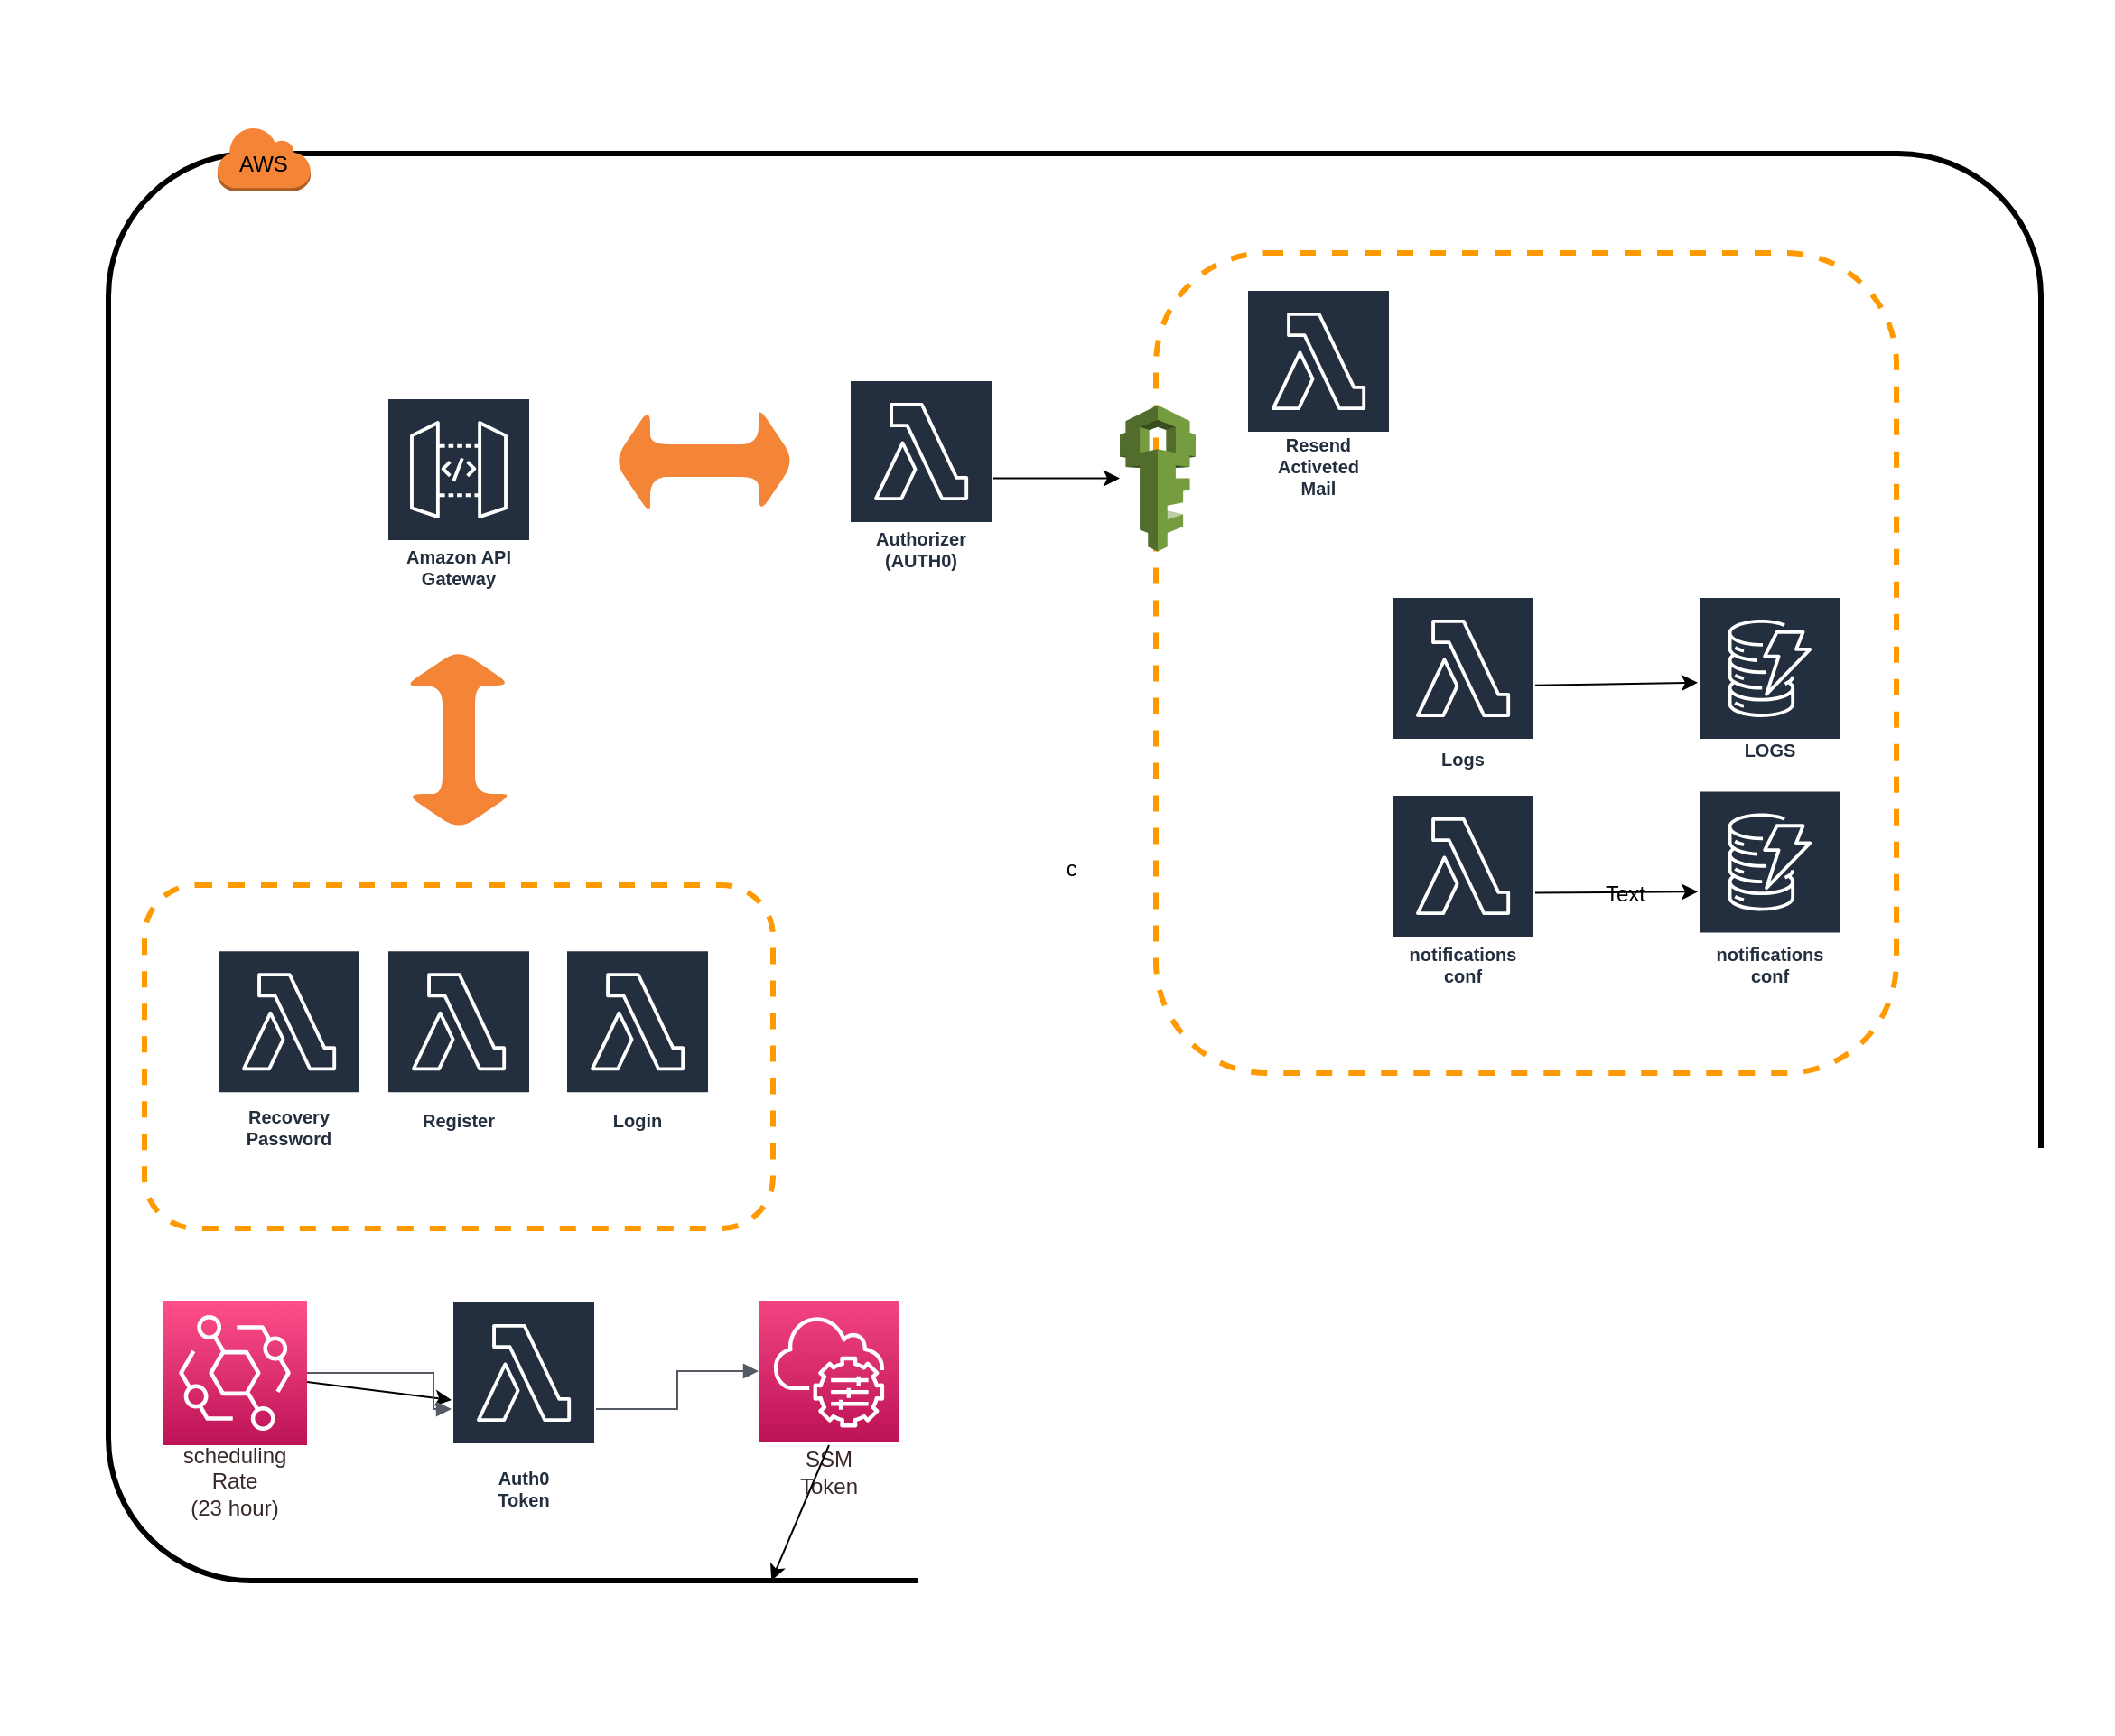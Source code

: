 <mxfile>
    <diagram id="vMHaOl1UGQJHdvuwLtIS" name="Página-1">
        <mxGraphModel dx="1585" dy="1705" grid="1" gridSize="10" guides="1" tooltips="1" connect="1" arrows="1" fold="1" page="1" pageScale="1" pageWidth="827" pageHeight="1169" math="0" shadow="0">
            <root>
                <mxCell id="0"/>
                <mxCell id="1" parent="0"/>
                <mxCell id="29" value="" style="rounded=0;whiteSpace=wrap;html=1;dashed=1;strokeColor=none;strokeWidth=3;fillColor=#FFFFFF;" parent="1" vertex="1">
                    <mxGeometry x="10" y="-80" width="1170" height="960" as="geometry"/>
                </mxCell>
                <mxCell id="5" value="c " style="rounded=1;arcSize=10;dashed=0;fillColor=none;gradientColor=none;strokeWidth=3;strokeColor=#000000;" parent="1" vertex="1">
                    <mxGeometry x="70" y="5" width="1070" height="790" as="geometry"/>
                </mxCell>
                <mxCell id="10" value="" style="group" parent="1" vertex="1" connectable="0">
                    <mxGeometry x="126" y="-10" width="60" height="36" as="geometry"/>
                </mxCell>
                <mxCell id="6" value="" style="dashed=0;html=1;shape=mxgraph.aws3.virtual_private_cloud;fillColor=#F58536;gradientColor=none;dashed=0;" parent="10" vertex="1">
                    <mxGeometry x="4" width="52" height="36" as="geometry"/>
                </mxCell>
                <mxCell id="9" value="" style="rounded=1;whiteSpace=wrap;html=1;fillColor=#F58536;strokeColor=none;" parent="10" vertex="1">
                    <mxGeometry x="9.5" y="16" width="41" height="14" as="geometry"/>
                </mxCell>
                <mxCell id="8" value="AWS" style="text;html=1;strokeColor=none;fillColor=none;align=center;verticalAlign=middle;whiteSpace=wrap;rounded=0;" parent="10" vertex="1">
                    <mxGeometry y="6" width="60" height="30" as="geometry"/>
                </mxCell>
                <mxCell id="12" value="Amazon API Gateway" style="sketch=0;outlineConnect=0;fontColor=#232F3E;gradientColor=none;strokeColor=#ffffff;fillColor=#232F3E;dashed=0;verticalLabelPosition=middle;verticalAlign=bottom;align=center;html=1;whiteSpace=wrap;fontSize=10;fontStyle=1;spacing=3;shape=mxgraph.aws4.productIcon;prIcon=mxgraph.aws4.api_gateway;rounded=1;" parent="1" vertex="1">
                    <mxGeometry x="224" y="140" width="80" height="110" as="geometry"/>
                </mxCell>
                <mxCell id="13" value="" style="shape=doubleArrow;whiteSpace=wrap;html=1;rounded=1;fillColor=#F58536;strokeColor=none;" parent="1" vertex="1">
                    <mxGeometry x="350" y="145" width="100" height="60" as="geometry"/>
                </mxCell>
                <mxCell id="26" value="" style="edgeStyle=none;html=1;fontColor=#000000;labelBackgroundColor=#000000;strokeColor=#000000;" parent="1" source="18" target="24" edge="1">
                    <mxGeometry relative="1" as="geometry"/>
                </mxCell>
                <mxCell id="18" value="Authorizer&lt;br&gt;(AUTH0)" style="sketch=0;outlineConnect=0;fontColor=#232F3E;gradientColor=none;strokeColor=#ffffff;fillColor=#232F3E;dashed=0;verticalLabelPosition=middle;verticalAlign=bottom;align=center;html=1;whiteSpace=wrap;fontSize=10;fontStyle=1;spacing=3;shape=mxgraph.aws4.productIcon;prIcon=mxgraph.aws4.lambda;rounded=1;" parent="1" vertex="1">
                    <mxGeometry x="480" y="130" width="80" height="109.5" as="geometry"/>
                </mxCell>
                <mxCell id="19" value="v" style="rounded=1;whiteSpace=wrap;html=1;fillColor=none;dashed=1;strokeColor=#FF9900;strokeWidth=3;" parent="1" vertex="1">
                    <mxGeometry x="650" y="60" width="410" height="454" as="geometry"/>
                </mxCell>
                <mxCell id="24" value="" style="outlineConnect=0;dashed=0;verticalLabelPosition=bottom;verticalAlign=top;align=center;html=1;shape=mxgraph.aws3.iam;fillColor=#759C3E;gradientColor=none;rounded=1;strokeColor=#FF9900;strokeWidth=3;" parent="1" vertex="1">
                    <mxGeometry x="630" y="144.25" width="42" height="81" as="geometry"/>
                </mxCell>
                <mxCell id="28" value="Resend&lt;br&gt;Activeted&lt;br&gt;Mail" style="sketch=0;outlineConnect=0;fontColor=#232F3E;gradientColor=none;strokeColor=#ffffff;fillColor=#232F3E;dashed=0;verticalLabelPosition=middle;verticalAlign=bottom;align=center;html=1;whiteSpace=wrap;fontSize=10;fontStyle=1;spacing=3;shape=mxgraph.aws4.productIcon;prIcon=mxgraph.aws4.lambda;rounded=1;" parent="1" vertex="1">
                    <mxGeometry x="700" y="80" width="80" height="120" as="geometry"/>
                </mxCell>
                <mxCell id="42" value="" style="edgeStyle=none;html=1;labelBackgroundColor=#000000;fontColor=#000000;strokeColor=#000000;" parent="1" source="30" target="40" edge="1">
                    <mxGeometry relative="1" as="geometry"/>
                </mxCell>
                <mxCell id="30" value="Logs" style="sketch=0;outlineConnect=0;fontColor=#232F3E;gradientColor=none;strokeColor=#ffffff;fillColor=#232F3E;dashed=0;verticalLabelPosition=middle;verticalAlign=bottom;align=center;html=1;whiteSpace=wrap;fontSize=10;fontStyle=1;spacing=3;shape=mxgraph.aws4.productIcon;prIcon=mxgraph.aws4.lambda;rounded=1;" parent="1" vertex="1">
                    <mxGeometry x="780" y="250" width="80" height="100" as="geometry"/>
                </mxCell>
                <mxCell id="40" value="LOGS" style="sketch=0;outlineConnect=0;fontColor=#232F3E;gradientColor=none;strokeColor=#ffffff;fillColor=#232F3E;dashed=0;verticalLabelPosition=middle;verticalAlign=bottom;align=center;html=1;whiteSpace=wrap;fontSize=10;fontStyle=1;spacing=3;shape=mxgraph.aws4.productIcon;prIcon=mxgraph.aws4.dynamodb;rounded=1;" parent="1" vertex="1">
                    <mxGeometry x="950" y="250" width="80" height="94.5" as="geometry"/>
                </mxCell>
                <mxCell id="45" value="" style="edgeStyle=none;html=1;strokeColor=#000000;" parent="1" source="43" target="44" edge="1">
                    <mxGeometry relative="1" as="geometry"/>
                </mxCell>
                <mxCell id="43" value="notifications&lt;br&gt;conf" style="sketch=0;outlineConnect=0;fontColor=#232F3E;gradientColor=none;strokeColor=#ffffff;fillColor=#232F3E;dashed=0;verticalLabelPosition=middle;verticalAlign=bottom;align=center;html=1;whiteSpace=wrap;fontSize=10;fontStyle=1;spacing=3;shape=mxgraph.aws4.productIcon;prIcon=mxgraph.aws4.lambda;rounded=1;" parent="1" vertex="1">
                    <mxGeometry x="780" y="359.5" width="80" height="110" as="geometry"/>
                </mxCell>
                <mxCell id="44" value="notifications&lt;br&gt;conf" style="sketch=0;outlineConnect=0;fontColor=#232F3E;gradientColor=none;strokeColor=#ffffff;fillColor=#232F3E;dashed=0;verticalLabelPosition=middle;verticalAlign=bottom;align=center;html=1;whiteSpace=wrap;fontSize=10;fontStyle=1;spacing=3;shape=mxgraph.aws4.productIcon;prIcon=mxgraph.aws4.dynamodb;rounded=1;" parent="1" vertex="1">
                    <mxGeometry x="950" y="357.25" width="80" height="112.25" as="geometry"/>
                </mxCell>
                <mxCell id="52" value="" style="shape=doubleArrow;whiteSpace=wrap;html=1;rounded=1;fillColor=#F58536;strokeColor=none;rotation=90;" parent="1" vertex="1">
                    <mxGeometry x="214" y="299.5" width="100" height="60" as="geometry"/>
                </mxCell>
                <mxCell id="55" value="" style="group" parent="1" vertex="1" connectable="0">
                    <mxGeometry x="90" y="410" width="348" height="190" as="geometry"/>
                </mxCell>
                <mxCell id="50" value="" style="rounded=1;whiteSpace=wrap;html=1;fillColor=none;dashed=1;strokeColor=#FF9900;strokeWidth=3;" parent="55" vertex="1">
                    <mxGeometry width="348" height="190" as="geometry"/>
                </mxCell>
                <mxCell id="46" value="Login" style="sketch=0;outlineConnect=0;fontColor=#232F3E;gradientColor=none;strokeColor=#ffffff;fillColor=#232F3E;dashed=0;verticalLabelPosition=middle;verticalAlign=bottom;align=center;html=1;whiteSpace=wrap;fontSize=10;fontStyle=1;spacing=3;shape=mxgraph.aws4.productIcon;prIcon=mxgraph.aws4.lambda;rounded=1;" parent="55" vertex="1">
                    <mxGeometry x="233" y="35.63" width="80" height="104.38" as="geometry"/>
                </mxCell>
                <mxCell id="48" value="Register" style="sketch=0;outlineConnect=0;fontColor=#232F3E;gradientColor=none;strokeColor=#ffffff;fillColor=#232F3E;dashed=0;verticalLabelPosition=middle;verticalAlign=bottom;align=center;html=1;whiteSpace=wrap;fontSize=10;fontStyle=1;spacing=3;shape=mxgraph.aws4.productIcon;prIcon=mxgraph.aws4.lambda;rounded=1;" parent="55" vertex="1">
                    <mxGeometry x="134" y="35.63" width="80" height="104.38" as="geometry"/>
                </mxCell>
                <mxCell id="49" value="Recovery&lt;br&gt;Password" style="sketch=0;outlineConnect=0;fontColor=#232F3E;gradientColor=none;strokeColor=#ffffff;fillColor=#232F3E;dashed=0;verticalLabelPosition=middle;verticalAlign=bottom;align=center;html=1;whiteSpace=wrap;fontSize=10;fontStyle=1;spacing=3;shape=mxgraph.aws4.productIcon;prIcon=mxgraph.aws4.lambda;rounded=1;" parent="55" vertex="1">
                    <mxGeometry x="40" y="35.63" width="80" height="114.38" as="geometry"/>
                </mxCell>
                <mxCell id="67" value="Text" style="text;html=1;strokeColor=none;fillColor=none;align=center;verticalAlign=middle;whiteSpace=wrap;rounded=0;" vertex="1" parent="1">
                    <mxGeometry x="880" y="400" width="60" height="30" as="geometry"/>
                </mxCell>
                <mxCell id="70" value="" style="group" vertex="1" connectable="0" parent="1">
                    <mxGeometry x="100" y="640" width="408" height="129" as="geometry"/>
                </mxCell>
                <mxCell id="56" value="Auth0&lt;br&gt;Token" style="sketch=0;outlineConnect=0;fontColor=#232F3E;gradientColor=none;strokeColor=#ffffff;fillColor=#232F3E;dashed=0;verticalLabelPosition=middle;verticalAlign=bottom;align=center;html=1;whiteSpace=wrap;fontSize=10;fontStyle=1;spacing=3;shape=mxgraph.aws4.productIcon;prIcon=mxgraph.aws4.lambda;rounded=1;" vertex="1" parent="70">
                    <mxGeometry x="160" width="80" height="120" as="geometry"/>
                </mxCell>
                <mxCell id="57" value="" style="sketch=0;points=[[0,0,0],[0.25,0,0],[0.5,0,0],[0.75,0,0],[1,0,0],[0,1,0],[0.25,1,0],[0.5,1,0],[0.75,1,0],[1,1,0],[0,0.25,0],[0,0.5,0],[0,0.75,0],[1,0.25,0],[1,0.5,0],[1,0.75,0]];outlineConnect=0;fontColor=#232F3E;gradientColor=#FF4F8B;gradientDirection=north;fillColor=#BC1356;strokeColor=#ffffff;dashed=0;verticalLabelPosition=bottom;verticalAlign=top;align=center;html=1;fontSize=12;fontStyle=0;aspect=fixed;shape=mxgraph.aws4.resourceIcon;resIcon=mxgraph.aws4.eventbridge;" vertex="1" parent="70">
                    <mxGeometry width="80" height="80" as="geometry"/>
                </mxCell>
                <mxCell id="60" value="" style="sketch=0;points=[[0,0,0],[0.25,0,0],[0.5,0,0],[0.75,0,0],[1,0,0],[0,1,0],[0.25,1,0],[0.5,1,0],[0.75,1,0],[1,1,0],[0,0.25,0],[0,0.5,0],[0,0.75,0],[1,0.25,0],[1,0.5,0],[1,0.75,0]];points=[[0,0,0],[0.25,0,0],[0.5,0,0],[0.75,0,0],[1,0,0],[0,1,0],[0.25,1,0],[0.5,1,0],[0.75,1,0],[1,1,0],[0,0.25,0],[0,0.5,0],[0,0.75,0],[1,0.25,0],[1,0.5,0],[1,0.75,0]];outlineConnect=0;fontColor=#232F3E;gradientColor=#F34482;gradientDirection=north;fillColor=#BC1356;strokeColor=#ffffff;dashed=0;verticalLabelPosition=bottom;verticalAlign=top;align=center;html=1;fontSize=12;fontStyle=0;aspect=fixed;shape=mxgraph.aws4.resourceIcon;resIcon=mxgraph.aws4.systems_manager;" vertex="1" parent="70">
                    <mxGeometry x="330" width="78" height="78" as="geometry"/>
                </mxCell>
                <mxCell id="68" value="&lt;font color=&quot;#392828&quot;&gt;scheduling&lt;br&gt;Rate&lt;br&gt;(23 hour)&lt;br&gt;&lt;/font&gt;" style="text;html=1;strokeColor=none;fillColor=none;align=center;verticalAlign=middle;whiteSpace=wrap;rounded=0;" vertex="1" parent="70">
                    <mxGeometry x="10" y="85" width="60" height="30" as="geometry"/>
                </mxCell>
                <mxCell id="69" value="&lt;font color=&quot;#392828&quot;&gt;SSM Token&lt;/font&gt;" style="text;html=1;strokeColor=none;fillColor=none;align=center;verticalAlign=middle;whiteSpace=wrap;rounded=0;" vertex="1" parent="70">
                    <mxGeometry x="339" y="80" width="60" height="30" as="geometry"/>
                </mxCell>
                <mxCell id="59" style="edgeStyle=none;html=1;" edge="1" parent="70" source="57" target="56">
                    <mxGeometry relative="1" as="geometry"/>
                </mxCell>
                <mxCell id="63" value="" style="edgeStyle=orthogonalEdgeStyle;html=1;endArrow=block;elbow=vertical;startArrow=none;endFill=1;strokeColor=#545B64;rounded=0;exitX=1;exitY=0.5;exitDx=0;exitDy=0;exitPerimeter=0;" edge="1" parent="70" source="57" target="56">
                    <mxGeometry width="100" relative="1" as="geometry">
                        <mxPoint x="860" y="410" as="sourcePoint"/>
                        <mxPoint x="960" y="410" as="targetPoint"/>
                        <Array as="points">
                            <mxPoint x="150" y="40"/>
                            <mxPoint x="150" y="60"/>
                        </Array>
                    </mxGeometry>
                </mxCell>
                <mxCell id="64" value="" style="edgeStyle=orthogonalEdgeStyle;html=1;endArrow=block;elbow=vertical;startArrow=none;endFill=1;strokeColor=#545B64;rounded=0;entryX=0;entryY=0.5;entryDx=0;entryDy=0;entryPerimeter=0;" edge="1" parent="70" source="56" target="60">
                    <mxGeometry width="100" relative="1" as="geometry">
                        <mxPoint x="860" y="410" as="sourcePoint"/>
                        <mxPoint x="960" y="410" as="targetPoint"/>
                    </mxGeometry>
                </mxCell>
                <mxCell id="72" style="edgeStyle=none;html=1;exitX=0.5;exitY=0;exitDx=0;exitDy=0;fontColor=#392828;" edge="1" parent="1" source="69" target="5">
                    <mxGeometry relative="1" as="geometry"/>
                </mxCell>
            </root>
        </mxGraphModel>
    </diagram>
</mxfile>
